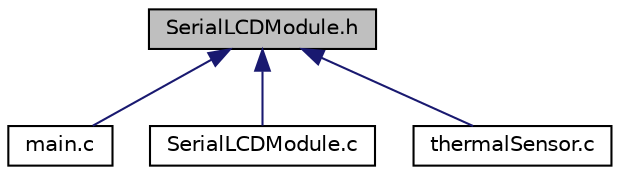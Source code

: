 digraph "SerialLCDModule.h"
{
  edge [fontname="Helvetica",fontsize="10",labelfontname="Helvetica",labelfontsize="10"];
  node [fontname="Helvetica",fontsize="10",shape=record];
  Node1 [label="SerialLCDModule.h",height=0.2,width=0.4,color="black", fillcolor="grey75", style="filled", fontcolor="black"];
  Node1 -> Node2 [dir="back",color="midnightblue",fontsize="10",style="solid"];
  Node2 [label="main.c",height=0.2,width=0.4,color="black", fillcolor="white", style="filled",URL="$main_8c.html"];
  Node1 -> Node3 [dir="back",color="midnightblue",fontsize="10",style="solid"];
  Node3 [label="SerialLCDModule.c",height=0.2,width=0.4,color="black", fillcolor="white", style="filled",URL="$_serial_l_c_d_module_8c.html"];
  Node1 -> Node4 [dir="back",color="midnightblue",fontsize="10",style="solid"];
  Node4 [label="thermalSensor.c",height=0.2,width=0.4,color="black", fillcolor="white", style="filled",URL="$thermal_sensor_8c.html"];
}
